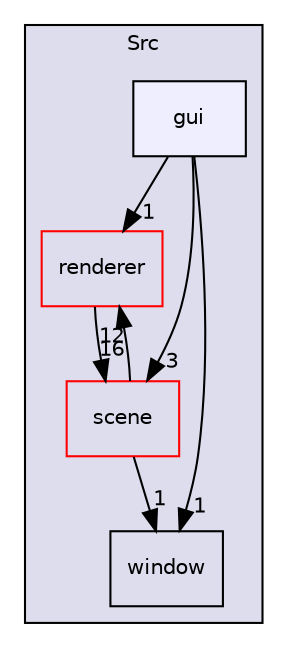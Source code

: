 digraph "C:/Users/jonas_l6e3q/Desktop/GraphicEngine/Src/gui" {
  bgcolor=transparent;
  compound=true
  node [ fontsize="10", fontname="Helvetica"];
  edge [ labelfontsize="10", labelfontname="Helvetica"];
  subgraph clusterdir_413f4e031a85da0d68269c6fd2f76e1c {
    graph [ bgcolor="#ddddee", pencolor="black", label="Src" fontname="Helvetica", fontsize="10", URL="dir_413f4e031a85da0d68269c6fd2f76e1c.html"]
  dir_110bf15beb781d7cd423359a55b6cfac [shape=box label="renderer" color="red" URL="dir_110bf15beb781d7cd423359a55b6cfac.html"];
  dir_6b7c82ac0387e0a7563fc456991bd83c [shape=box label="window" URL="dir_6b7c82ac0387e0a7563fc456991bd83c.html"];
  dir_bd4132eaf25bc91ffa6e489ae31851f6 [shape=box label="scene" color="red" URL="dir_bd4132eaf25bc91ffa6e489ae31851f6.html"];
  dir_2eaa9e6ba6f0a1ca0fca3b83b5058ae7 [shape=box, label="gui", style="filled", fillcolor="#eeeeff", pencolor="black", URL="dir_2eaa9e6ba6f0a1ca0fca3b83b5058ae7.html"];
  }
  dir_110bf15beb781d7cd423359a55b6cfac->dir_bd4132eaf25bc91ffa6e489ae31851f6 [headlabel="16", labeldistance=1.5 headhref="dir_000006_000009.html"];
  dir_2eaa9e6ba6f0a1ca0fca3b83b5058ae7->dir_110bf15beb781d7cd423359a55b6cfac [headlabel="1", labeldistance=1.5 headhref="dir_000005_000006.html"];
  dir_2eaa9e6ba6f0a1ca0fca3b83b5058ae7->dir_6b7c82ac0387e0a7563fc456991bd83c [headlabel="1", labeldistance=1.5 headhref="dir_000005_000019.html"];
  dir_2eaa9e6ba6f0a1ca0fca3b83b5058ae7->dir_bd4132eaf25bc91ffa6e489ae31851f6 [headlabel="3", labeldistance=1.5 headhref="dir_000005_000009.html"];
  dir_bd4132eaf25bc91ffa6e489ae31851f6->dir_110bf15beb781d7cd423359a55b6cfac [headlabel="12", labeldistance=1.5 headhref="dir_000009_000006.html"];
  dir_bd4132eaf25bc91ffa6e489ae31851f6->dir_6b7c82ac0387e0a7563fc456991bd83c [headlabel="1", labeldistance=1.5 headhref="dir_000009_000019.html"];
}
